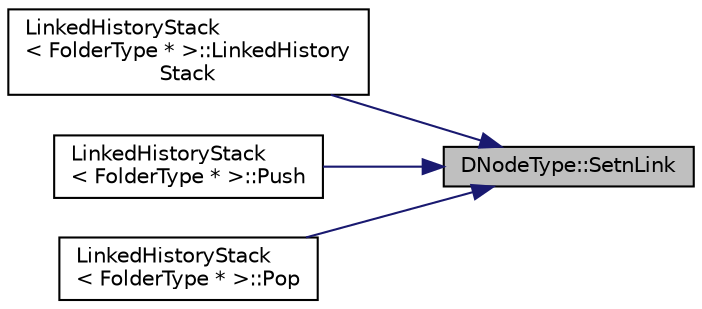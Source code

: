 digraph "DNodeType::SetnLink"
{
 // LATEX_PDF_SIZE
  edge [fontname="Helvetica",fontsize="10",labelfontname="Helvetica",labelfontsize="10"];
  node [fontname="Helvetica",fontsize="10",shape=record];
  rankdir="RL";
  Node15 [label="DNodeType::SetnLink",height=0.2,width=0.4,color="black", fillcolor="grey75", style="filled", fontcolor="black",tooltip="Set Pointer to Next Node."];
  Node15 -> Node16 [dir="back",color="midnightblue",fontsize="10",style="solid",fontname="Helvetica"];
  Node16 [label="LinkedHistoryStack\l\< FolderType * \>::LinkedHistory\lStack",height=0.2,width=0.4,color="black", fillcolor="white", style="filled",URL="$class_linked_history_stack.html#adf4fbea6de13390209ceeacd06b15412",tooltip=" "];
  Node15 -> Node17 [dir="back",color="midnightblue",fontsize="10",style="solid",fontname="Helvetica"];
  Node17 [label="LinkedHistoryStack\l\< FolderType * \>::Push",height=0.2,width=0.4,color="black", fillcolor="white", style="filled",URL="$class_linked_history_stack.html#a63704ba13595040e206b4ca4d4a7feb0",tooltip=" "];
  Node15 -> Node18 [dir="back",color="midnightblue",fontsize="10",style="solid",fontname="Helvetica"];
  Node18 [label="LinkedHistoryStack\l\< FolderType * \>::Pop",height=0.2,width=0.4,color="black", fillcolor="white", style="filled",URL="$class_linked_history_stack.html#a2c6b65a0134d1be1eb9459143d4190eb",tooltip="Remove the top data from the Linked History Stack, if Linked Stack is empty throw EmptyLinked Stack E..."];
}
